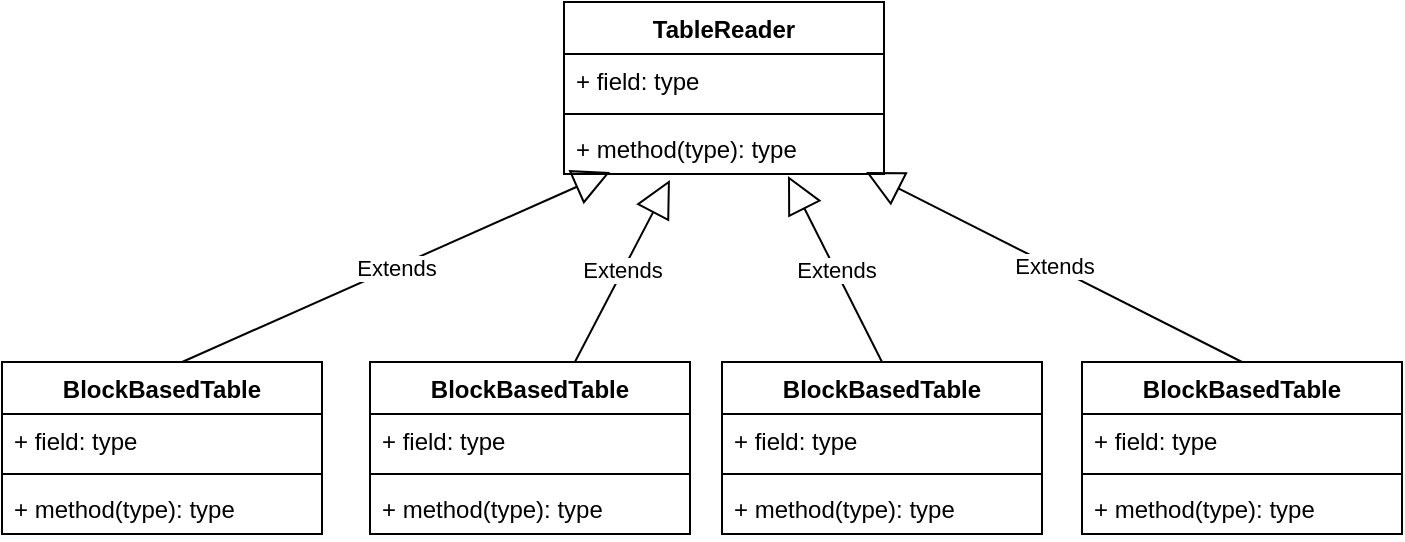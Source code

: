<mxfile version="14.9.8" type="github">
  <diagram id="voeTZfjvJ5FzmbPML85O" name="Page-1">
    <mxGraphModel dx="1135" dy="672" grid="1" gridSize="10" guides="1" tooltips="1" connect="1" arrows="1" fold="1" page="1" pageScale="1" pageWidth="827" pageHeight="1169" math="0" shadow="0">
      <root>
        <mxCell id="0" />
        <mxCell id="1" parent="0" />
        <mxCell id="BWDB418owUpndFC9m_rC-1" value="TableReader" style="swimlane;fontStyle=1;align=center;verticalAlign=top;childLayout=stackLayout;horizontal=1;startSize=26;horizontalStack=0;resizeParent=1;resizeParentMax=0;resizeLast=0;collapsible=1;marginBottom=0;" vertex="1" parent="1">
          <mxGeometry x="351" y="260" width="160" height="86" as="geometry" />
        </mxCell>
        <mxCell id="BWDB418owUpndFC9m_rC-2" value="+ field: type" style="text;strokeColor=none;fillColor=none;align=left;verticalAlign=top;spacingLeft=4;spacingRight=4;overflow=hidden;rotatable=0;points=[[0,0.5],[1,0.5]];portConstraint=eastwest;" vertex="1" parent="BWDB418owUpndFC9m_rC-1">
          <mxGeometry y="26" width="160" height="26" as="geometry" />
        </mxCell>
        <mxCell id="BWDB418owUpndFC9m_rC-3" value="" style="line;strokeWidth=1;fillColor=none;align=left;verticalAlign=middle;spacingTop=-1;spacingLeft=3;spacingRight=3;rotatable=0;labelPosition=right;points=[];portConstraint=eastwest;" vertex="1" parent="BWDB418owUpndFC9m_rC-1">
          <mxGeometry y="52" width="160" height="8" as="geometry" />
        </mxCell>
        <mxCell id="BWDB418owUpndFC9m_rC-4" value="+ method(type): type" style="text;strokeColor=none;fillColor=none;align=left;verticalAlign=top;spacingLeft=4;spacingRight=4;overflow=hidden;rotatable=0;points=[[0,0.5],[1,0.5]];portConstraint=eastwest;" vertex="1" parent="BWDB418owUpndFC9m_rC-1">
          <mxGeometry y="60" width="160" height="26" as="geometry" />
        </mxCell>
        <mxCell id="BWDB418owUpndFC9m_rC-5" value="BlockBasedTable" style="swimlane;fontStyle=1;align=center;verticalAlign=top;childLayout=stackLayout;horizontal=1;startSize=26;horizontalStack=0;resizeParent=1;resizeParentMax=0;resizeLast=0;collapsible=1;marginBottom=0;" vertex="1" parent="1">
          <mxGeometry x="70" y="440" width="160" height="86" as="geometry" />
        </mxCell>
        <mxCell id="BWDB418owUpndFC9m_rC-6" value="+ field: type" style="text;strokeColor=none;fillColor=none;align=left;verticalAlign=top;spacingLeft=4;spacingRight=4;overflow=hidden;rotatable=0;points=[[0,0.5],[1,0.5]];portConstraint=eastwest;" vertex="1" parent="BWDB418owUpndFC9m_rC-5">
          <mxGeometry y="26" width="160" height="26" as="geometry" />
        </mxCell>
        <mxCell id="BWDB418owUpndFC9m_rC-7" value="" style="line;strokeWidth=1;fillColor=none;align=left;verticalAlign=middle;spacingTop=-1;spacingLeft=3;spacingRight=3;rotatable=0;labelPosition=right;points=[];portConstraint=eastwest;" vertex="1" parent="BWDB418owUpndFC9m_rC-5">
          <mxGeometry y="52" width="160" height="8" as="geometry" />
        </mxCell>
        <mxCell id="BWDB418owUpndFC9m_rC-8" value="+ method(type): type" style="text;strokeColor=none;fillColor=none;align=left;verticalAlign=top;spacingLeft=4;spacingRight=4;overflow=hidden;rotatable=0;points=[[0,0.5],[1,0.5]];portConstraint=eastwest;" vertex="1" parent="BWDB418owUpndFC9m_rC-5">
          <mxGeometry y="60" width="160" height="26" as="geometry" />
        </mxCell>
        <mxCell id="BWDB418owUpndFC9m_rC-9" value="BlockBasedTable" style="swimlane;fontStyle=1;align=center;verticalAlign=top;childLayout=stackLayout;horizontal=1;startSize=26;horizontalStack=0;resizeParent=1;resizeParentMax=0;resizeLast=0;collapsible=1;marginBottom=0;" vertex="1" parent="1">
          <mxGeometry x="254" y="440" width="160" height="86" as="geometry" />
        </mxCell>
        <mxCell id="BWDB418owUpndFC9m_rC-10" value="+ field: type" style="text;strokeColor=none;fillColor=none;align=left;verticalAlign=top;spacingLeft=4;spacingRight=4;overflow=hidden;rotatable=0;points=[[0,0.5],[1,0.5]];portConstraint=eastwest;" vertex="1" parent="BWDB418owUpndFC9m_rC-9">
          <mxGeometry y="26" width="160" height="26" as="geometry" />
        </mxCell>
        <mxCell id="BWDB418owUpndFC9m_rC-11" value="" style="line;strokeWidth=1;fillColor=none;align=left;verticalAlign=middle;spacingTop=-1;spacingLeft=3;spacingRight=3;rotatable=0;labelPosition=right;points=[];portConstraint=eastwest;" vertex="1" parent="BWDB418owUpndFC9m_rC-9">
          <mxGeometry y="52" width="160" height="8" as="geometry" />
        </mxCell>
        <mxCell id="BWDB418owUpndFC9m_rC-12" value="+ method(type): type" style="text;strokeColor=none;fillColor=none;align=left;verticalAlign=top;spacingLeft=4;spacingRight=4;overflow=hidden;rotatable=0;points=[[0,0.5],[1,0.5]];portConstraint=eastwest;" vertex="1" parent="BWDB418owUpndFC9m_rC-9">
          <mxGeometry y="60" width="160" height="26" as="geometry" />
        </mxCell>
        <mxCell id="BWDB418owUpndFC9m_rC-13" value="BlockBasedTable" style="swimlane;fontStyle=1;align=center;verticalAlign=top;childLayout=stackLayout;horizontal=1;startSize=26;horizontalStack=0;resizeParent=1;resizeParentMax=0;resizeLast=0;collapsible=1;marginBottom=0;" vertex="1" parent="1">
          <mxGeometry x="430" y="440" width="160" height="86" as="geometry" />
        </mxCell>
        <mxCell id="BWDB418owUpndFC9m_rC-14" value="+ field: type" style="text;strokeColor=none;fillColor=none;align=left;verticalAlign=top;spacingLeft=4;spacingRight=4;overflow=hidden;rotatable=0;points=[[0,0.5],[1,0.5]];portConstraint=eastwest;" vertex="1" parent="BWDB418owUpndFC9m_rC-13">
          <mxGeometry y="26" width="160" height="26" as="geometry" />
        </mxCell>
        <mxCell id="BWDB418owUpndFC9m_rC-15" value="" style="line;strokeWidth=1;fillColor=none;align=left;verticalAlign=middle;spacingTop=-1;spacingLeft=3;spacingRight=3;rotatable=0;labelPosition=right;points=[];portConstraint=eastwest;" vertex="1" parent="BWDB418owUpndFC9m_rC-13">
          <mxGeometry y="52" width="160" height="8" as="geometry" />
        </mxCell>
        <mxCell id="BWDB418owUpndFC9m_rC-16" value="+ method(type): type" style="text;strokeColor=none;fillColor=none;align=left;verticalAlign=top;spacingLeft=4;spacingRight=4;overflow=hidden;rotatable=0;points=[[0,0.5],[1,0.5]];portConstraint=eastwest;" vertex="1" parent="BWDB418owUpndFC9m_rC-13">
          <mxGeometry y="60" width="160" height="26" as="geometry" />
        </mxCell>
        <mxCell id="BWDB418owUpndFC9m_rC-17" value="BlockBasedTable" style="swimlane;fontStyle=1;align=center;verticalAlign=top;childLayout=stackLayout;horizontal=1;startSize=26;horizontalStack=0;resizeParent=1;resizeParentMax=0;resizeLast=0;collapsible=1;marginBottom=0;" vertex="1" parent="1">
          <mxGeometry x="610" y="440" width="160" height="86" as="geometry" />
        </mxCell>
        <mxCell id="BWDB418owUpndFC9m_rC-18" value="+ field: type" style="text;strokeColor=none;fillColor=none;align=left;verticalAlign=top;spacingLeft=4;spacingRight=4;overflow=hidden;rotatable=0;points=[[0,0.5],[1,0.5]];portConstraint=eastwest;" vertex="1" parent="BWDB418owUpndFC9m_rC-17">
          <mxGeometry y="26" width="160" height="26" as="geometry" />
        </mxCell>
        <mxCell id="BWDB418owUpndFC9m_rC-19" value="" style="line;strokeWidth=1;fillColor=none;align=left;verticalAlign=middle;spacingTop=-1;spacingLeft=3;spacingRight=3;rotatable=0;labelPosition=right;points=[];portConstraint=eastwest;" vertex="1" parent="BWDB418owUpndFC9m_rC-17">
          <mxGeometry y="52" width="160" height="8" as="geometry" />
        </mxCell>
        <mxCell id="BWDB418owUpndFC9m_rC-20" value="+ method(type): type" style="text;strokeColor=none;fillColor=none;align=left;verticalAlign=top;spacingLeft=4;spacingRight=4;overflow=hidden;rotatable=0;points=[[0,0.5],[1,0.5]];portConstraint=eastwest;" vertex="1" parent="BWDB418owUpndFC9m_rC-17">
          <mxGeometry y="60" width="160" height="26" as="geometry" />
        </mxCell>
        <mxCell id="BWDB418owUpndFC9m_rC-21" value="Extends" style="endArrow=block;endSize=16;endFill=0;html=1;entryX=0.144;entryY=0.962;entryDx=0;entryDy=0;entryPerimeter=0;exitX=0.563;exitY=0;exitDx=0;exitDy=0;exitPerimeter=0;" edge="1" parent="1" source="BWDB418owUpndFC9m_rC-5" target="BWDB418owUpndFC9m_rC-4">
          <mxGeometry width="160" relative="1" as="geometry">
            <mxPoint x="50" y="650" as="sourcePoint" />
            <mxPoint x="210" y="650" as="targetPoint" />
          </mxGeometry>
        </mxCell>
        <mxCell id="BWDB418owUpndFC9m_rC-22" value="Extends" style="endArrow=block;endSize=16;endFill=0;html=1;entryX=0.331;entryY=1.115;entryDx=0;entryDy=0;entryPerimeter=0;" edge="1" parent="1" source="BWDB418owUpndFC9m_rC-9" target="BWDB418owUpndFC9m_rC-4">
          <mxGeometry width="160" relative="1" as="geometry">
            <mxPoint x="170.08" y="450" as="sourcePoint" />
            <mxPoint x="384.04" y="355.012" as="targetPoint" />
          </mxGeometry>
        </mxCell>
        <mxCell id="BWDB418owUpndFC9m_rC-23" value="Extends" style="endArrow=block;endSize=16;endFill=0;html=1;entryX=0.7;entryY=1.038;entryDx=0;entryDy=0;entryPerimeter=0;exitX=0.5;exitY=0;exitDx=0;exitDy=0;" edge="1" parent="1" source="BWDB418owUpndFC9m_rC-13" target="BWDB418owUpndFC9m_rC-4">
          <mxGeometry width="160" relative="1" as="geometry">
            <mxPoint x="180.08" y="460" as="sourcePoint" />
            <mxPoint x="394.04" y="365.012" as="targetPoint" />
          </mxGeometry>
        </mxCell>
        <mxCell id="BWDB418owUpndFC9m_rC-24" value="Extends" style="endArrow=block;endSize=16;endFill=0;html=1;entryX=0.944;entryY=0.962;entryDx=0;entryDy=0;entryPerimeter=0;" edge="1" parent="1" target="BWDB418owUpndFC9m_rC-4">
          <mxGeometry width="160" relative="1" as="geometry">
            <mxPoint x="690" y="440" as="sourcePoint" />
            <mxPoint x="404.04" y="375.012" as="targetPoint" />
          </mxGeometry>
        </mxCell>
      </root>
    </mxGraphModel>
  </diagram>
</mxfile>
